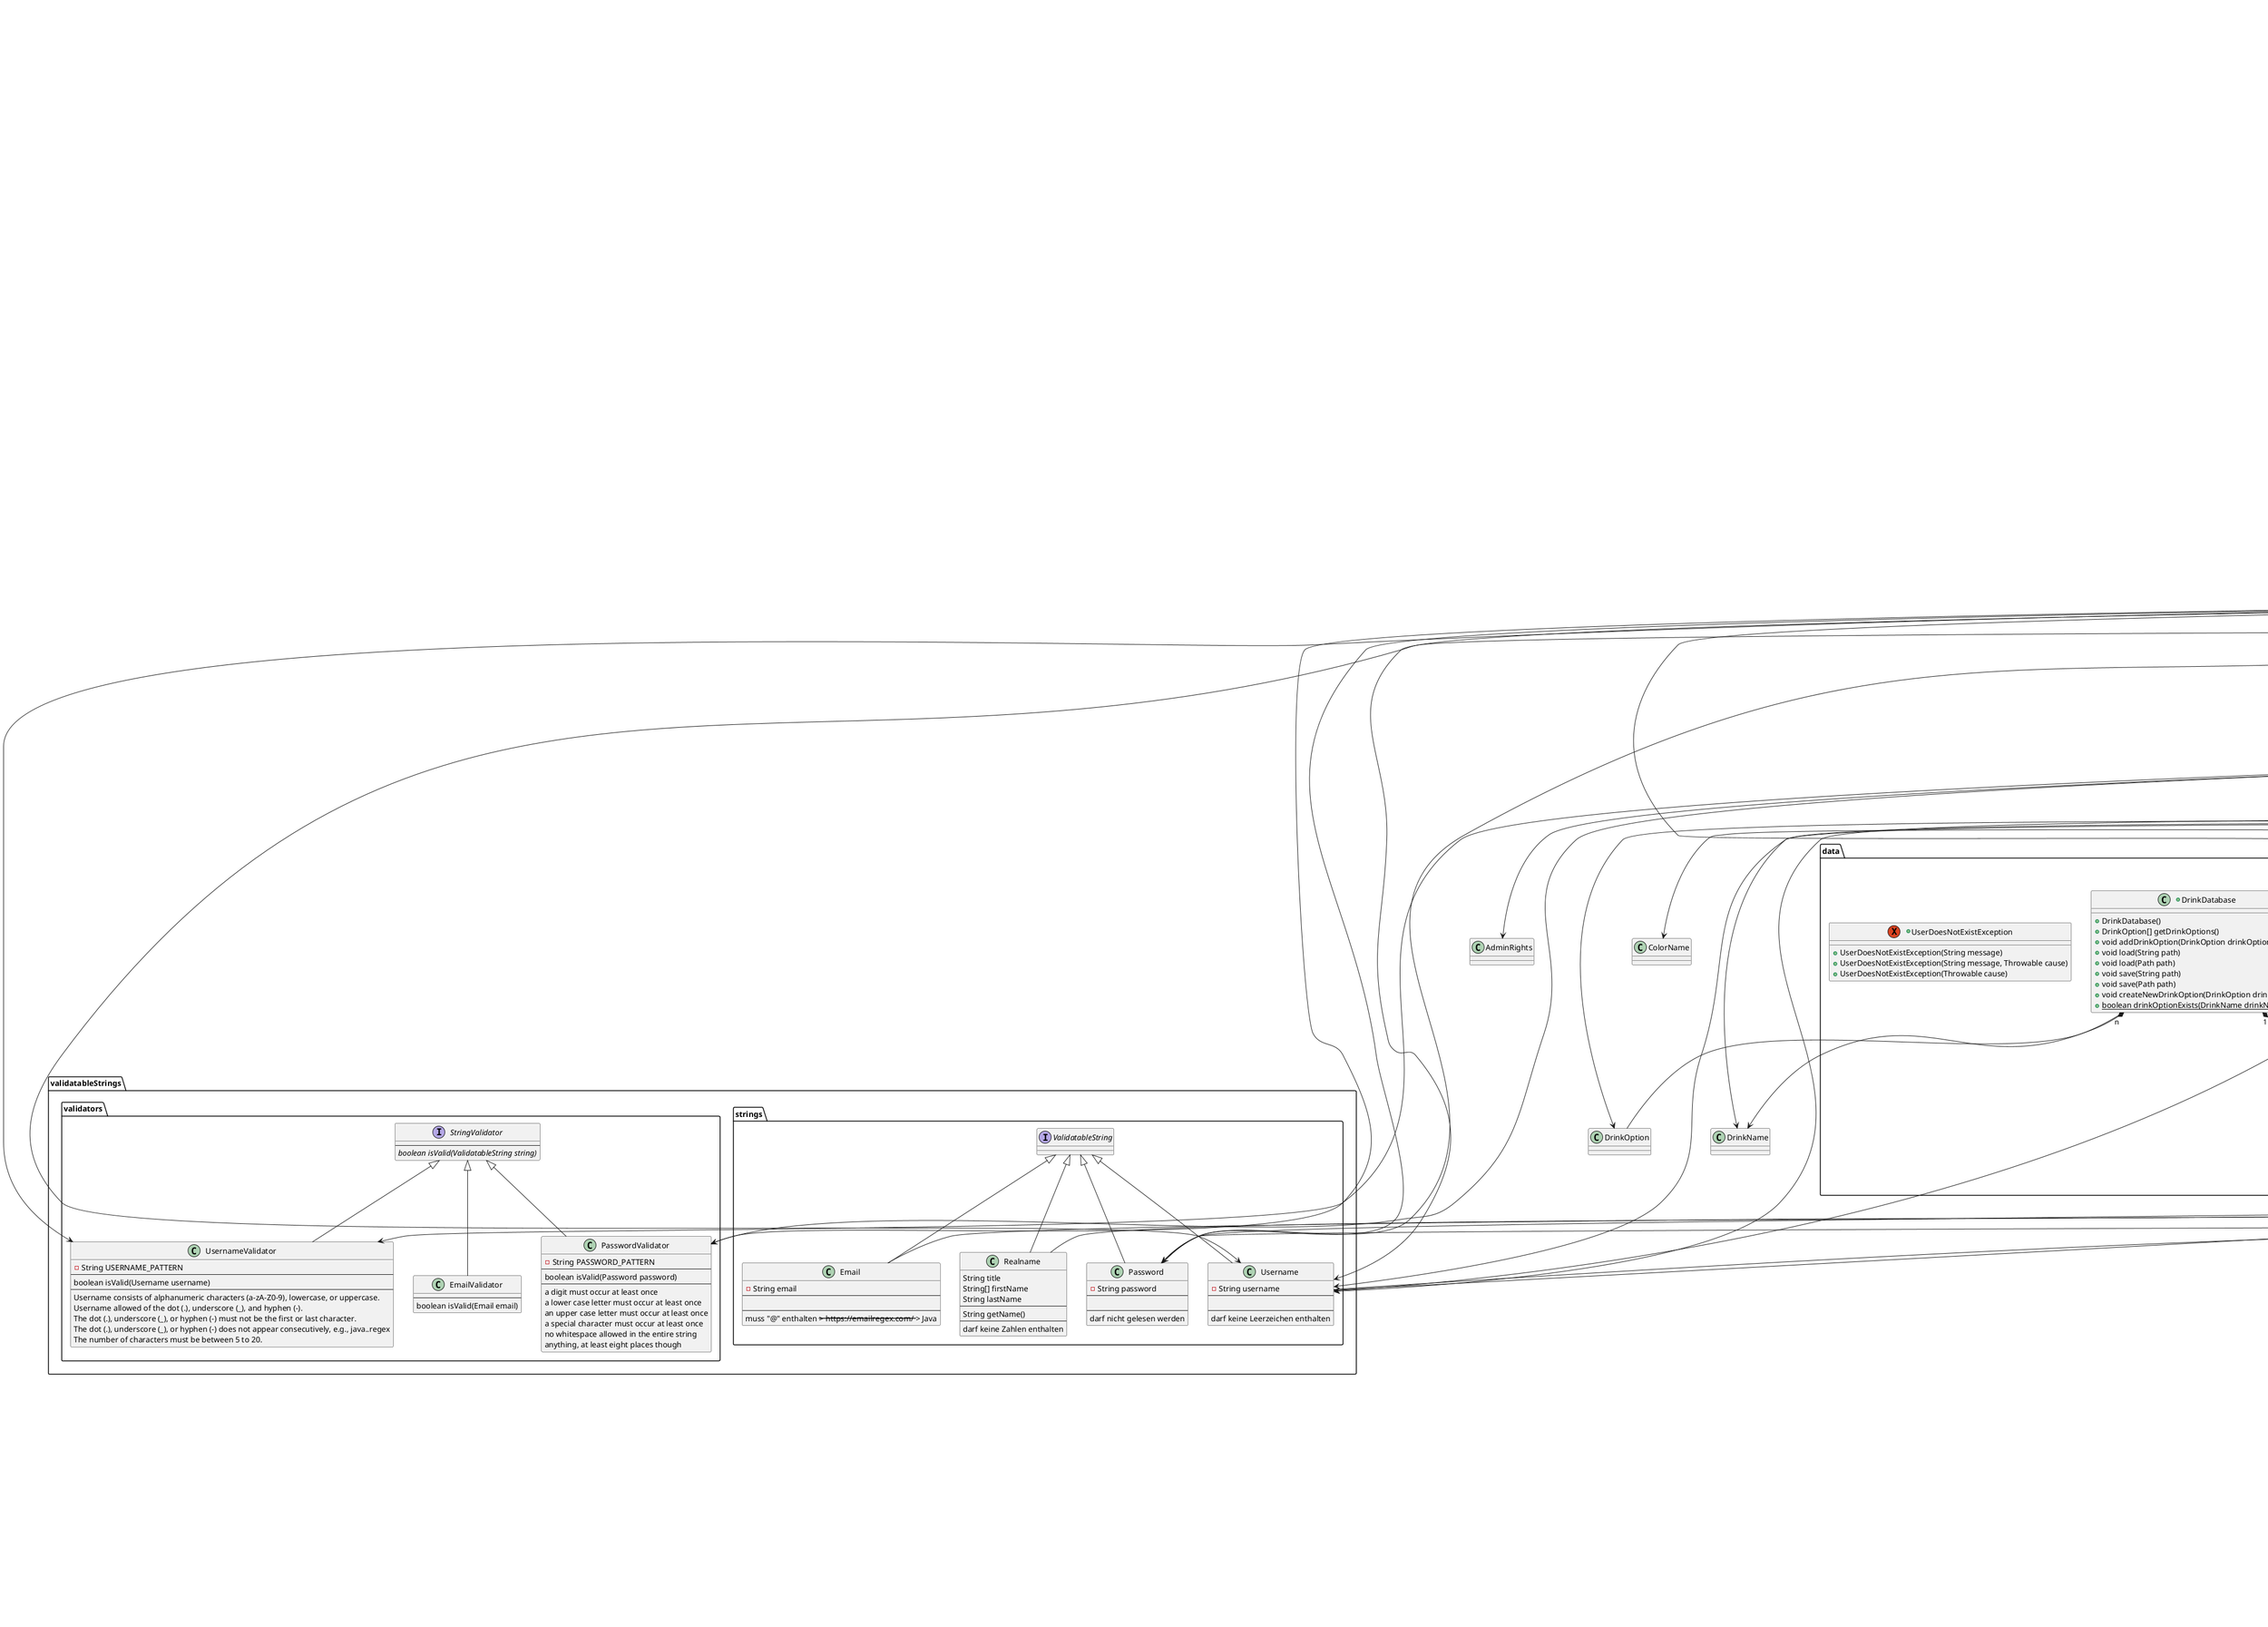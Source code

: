 @startuml uml
'!pragma layout smetana
/'
Ein paar Plantuml-Beispiele, die der UML Norm nach Wikipedia entsprechen :)
https://de.wikipedia.org/wiki/Klassendiagramm

# Relationen:

Dings <|-- Bumms
  Bumms implementiert das Interface Dings

Kunde <|.. Privatkunde
  Privatkunde spezialisiert Kunde

User *-- Right
  Komposition: Right existiert nicht ohne User. User hat beliebig viele Rights

User o-- Right
  Aggregation: Right existiert auch ohne User. User hat beliebig viele Rights

# Klassenattribute:

-String name
  private String name
+String name
  public String name
#String name
  protected String name
~String name
  package String name
'/

package banking {
    +class Account {
        +Account(Username username)
        +Username GetUsername()
        +Money getBalance()
        +void deposit(Money amount)
        +Money charge(Money amount)
        +boolean isEmpty()
        +boolean equals(Object o)
    }

    +exception AccountDoesNotExistException {
        +AccountDoesNotExistException(String message)
    }

    +exception NotEnoughMoneyException {
        +NotEnoughMoneyException(String message)
    }
} /' end package: banking '/

package data {
    package numbers {
        +class Money {
            + Money()
            + Money(String amount)
            + Money(BigDecimal amount)
            + BidDecimal getAmount()
            + Money add(Money money)
            + Money subtract(Money money)
            + Money multiply(Money money)
            + String toString()
            + boolean equals(Object o)
        }
    } /'end package: data.numbers '/

    +class AccountDatabase {
        + AccountDatabase()
        + Account[] getAccounts()
        + void createAccount(User user)
        + Account getAccountOfUser(User user)
        + boolean checkIfAccountBalanceIsZero(User user)
        + void removeAccount(User user)
        + void load(String path)
        + void load(Path path)
        + void save(String path)
        + void save(Path path)
    }

    +class DrinkDatabase {
        + DrinkDatabase()
        + DrinkOption[] getDrinkOptions()
        + void addDrinkOption(DrinkOption drinkOption)
        + void load(String path)
        + void load(Path path)
        + void save(String path)
        + void save(Path path)
        + void createNewDrinkOption(DrinkOption drinkOption)
        + {static} boolean drinkOptionExists(DrinkName drinkName)
    }

    +class Savable<T> {
        + Savable(T t)
        + T get()
        + void load(String path, TypeToken<T> typeToken)
        + void load(Path path, TypeToken<T> typeToken)
        + void save(String path)
        + void save(Path path)
    }

    +class UserDatabase {
        + UserDatabase()
        + User[] getUsers()
        + User getUser(Username username)
        + void addUser(User user)
        + void removeUser(User user)
        + void deleteUser(User user)
        + void registerNewUser(User user)
        + boolean updateUser(User updatedUser)
        + boolean userExists(Username username)
        + void load(String path)
        + void load(Path path)
        + void save(String path)
        + void save(Path path)
    }

    +exception UserDoesNotExistException {
        + UserDoesNotExistException(String message)
        + UserDoesNotExistException(String message, Throwable cause)
        + UserDoesNotExistException(Throwable cause)
    }
} /' end package: data '/

package io {
    package input {
        package result {
            +class Result<T> {
                + {static} Result<T> some(T value)
                + {static} Result<T> none()
                + {static} Result<T> help()
                + T getValue()
                + boolean hasValue()
                + boolean isNone()
                + boolean isHelp()
                + boolean isAbort()
            }

            enum ResultState {
                Value
                Abort
                Help
            }
        } /' end package: io.input.result '/

        +class BooleanInput extends Input<Boolean> {
            + BooleanInput(String prompt)
            Result<Boolean> getResult(String input)
        }

        +class FloatInput extends Input<Float> {
            + FloatInput(String prompt)
            Result<Float> getResult(String input)
        }

        abstract class Input<T> {
            # Input()
            # Input(String prompt)
            # Input(InputReader reader, OutputWriter writer, String prompt)
            + void setReader(Reader reader)
            + void setWriter(Writer writer)
            # String readInput()
            # boolean isHelp(String str)
            # void print(String str)
            # void println(String str)
            # Result<T> prompt()
            {abstract} Result<T> getResult(String input)
        }

        +class NumberInput extends Input<Integer> {
            + NumberInput(String prompt)
            + NumberInput(String prompt, int minValue, int maxValue)
            Result<Integer> getResult(String input)
        }

        +class StringInput extends Input<String> {
            + StringInput(String prompt)
            Result<String> getResult(String input)
        }
    } /' end package: io.input '/

    package interactions {
        package event {
            +class InteractionEventSource<T> {
                + InteractionEventSource()
                + void onSuccess(Consumer<T> onSuccess)
                # void success(T t)
                + void onFailure(Consumer<Void> onFailure)
                # void failure()
            }
        } /' end: io.interactions.event '/

        +class AddRightsInteraction extends Interaction<User> {
            + AddRightsInteraction(UserDatabase userDatabase)
            String usage()
            + void execute()
        }

        +class ChangePasswordInteraction extends Interaction<User> {
            + ChangePasswordInteraction(User user, UserDatabase userDatabase)
            String usage()
            + void execute()
        }

        +class CheckBalanceInteraction extends Interaction<Money> {
            + CheckBalanceInteraction(Account account)
            String usage()
            # void execute()
        }

        +class CreateDrinkOptionInteraction extends Interaction<DrinkOption> {
            + class CreateDrinkOptionInteraction(ThirstyCalc thirstyCalc)
            String usage()
            # void execute()
        }

        +class CreateUserInteraction extends Interaction<User> {
            + CreateUserInteraction(UserDatabase userDatabase)
            String usage()
            + void execute()
        }

        +class DeleteUserInteraction extends Interaction<User> {
            + DeleteUserInteraction(UserDatabase userDatabase, AccountDatabase accountDatabase, ThirstyCalc thirstyCalc)
            String usage()
            + void execute()
        }

        +class ExitInteraction extends Interaction<Void> {
            String usage()
            # void execute()
        }

        +abstract class Interaction<T> extends InteractionEventSource<T> {
            {static} String DEFAULT_PROMPT
            + Interaction()
            + void explain()
            {abstract} String usage()
            + void run()
            # {abstract} void execute()
            # void stop()
        }

        +class LoggedInUserInteractionFactory {
            +LoggedInUserInteractionFactory(ThirstyCalc thirstyCalc)
            +Interaction<?> build()
        }

        +class LoginInteraction extends Interaction<User> {
            + LoginInteraction(UserDatabase userDatabase)
            String usage()
            + void execute()
        }

        +class LogoutInteraction extends Interaction<Void> {
            String usage()
            + void execute()
        }

        +class MainInteraction extends MenuInteraction {
            +MainInteraction(ThirstyCalc thirstyCalc)
        }

        +class MenuInteraction extends Interaction<Void> {
            + MenuInteraction()
            String usage()
            + void execute()
            + void addInteraction(String key, String description, Interaction<?> interaction)
        }

        +class RegisterUserInteraction extends Interaction<User> {
            + RegisterUserInteraction(UserDatabase userDatabase)
            String usage()
            + void execute()
        }

        +class SelectInteraction extends Interaction<String> {
            + SelectInteraction()
            + SelectInteraction(Map<String, String> options)
            + SelectInteraction(Map<String, String> options, String prompt)
            + void pushOption(String option)
            + void addOption(String key, String option)
            String usage()
            + void execute()
        }

        +class StringInputInteraction extends Interaction<String> {
            + StringInputInteraction(String msg)
            + StringInputInteraction(String msg, String prompt)
            String usage()
            + void execute()
        }
    } /' end package: io.interactions '/

    package reader {
        +interface Reader {
            String readLine()
        }

        +class InputReader implements Reader {
            + InputReader()
            + InputReader(InputStream stream)
            + String readLine()
        }
    } /' end package: io.reader '/

    package writer {
        +interface Writer {
            void writeLine(String line)
            void write(String str)
        }

        +class OutputWriter implements Writer {
            + OutputWriter()
            + OutputWriter(PrintStream out)
            + void writeLine(String line)
            + void write(String str)
        }
    } /' end package: io.writer '/
} /' end package: io '/

package logging {
    package logwriter {
        +class FileLogWriter implements LogWriter {
            + FileLogWriter(File file)
            + void write(String message)
        }

        +interface LogWriter {
            void write(String message)
        }

        +class PrintStreamLogWriter implements LogWriter {
            + PrintStreamLogWriter(PrintStream printStream)
            + void write(String message)
        }
    } /' end package: logwriter '/

    +class ClassLogger implements Logger {
        + ClassLogger(Class clazz, Logger logger)
        + void log(String message)
        + Logger getInnerLogger()
    }

    +interface Logger {
        void log(String message)
        Logger getInnerLogger()
    }

    +class LoggerFactory {
        + LoggerFactory()
        + LoggerFactory(LogWriter logWriter)
        + LoggerFactory(Logger logger)
        + LoggerFactory addUserLogger(User user)
        + LoggerFactory addTimeLogger()
        + LoggerFactory addClassLogger(Class clazz)
        + Logger build()
        + Logger defaultUserLogger(User user)
        + Logger defaultTimeLogger()
    }

    +class LogWriterLoggerAdapter implements Logger {
        + LogWriterLoggerAdapter(LogWriter logWriter)
        + void log(String message)
        + Logger getInnerLogger()
    }

    class TimeLogger implements Logger {
        + TimeLogger(Logger logger)
        + void setTimeOnce(LocalDateTime time)
        + void log(String message)
        + Logger getInnerLogger()
    }

    class UserLogger implements Logger {
        + UserLogger(User user, Logger logger)
        + void setUser(User user)
        + void log(String message)
        + Logger getInnerLogger()
    }
} /' end package: logging '/

/'##########################################################################'/

package rights {
  interface Right {
  }

  class SelfServiceRight {
    boolean darfSichSelbstAbrechnenUSERRIGHTS
  }

  class OtherServiceRight {
    boolean darfAndereAbrechnenABRECHNERRIGHTS
    ---
    kann Abrechnungen durchführen (Einen/Mehrere andere/n User belasten)
  }

  class AdministrativeRight {
    boolean darfAdminSachenMachenADMINRIGHTS
    ---
    kann sich einloggen
    kann User anlegen
    kann User löschen
    kann User bearbeiten
    kann Abrechner anlegen
    kann Abrechner löschen
    kann Abrechner bearbeiten
  }

  Right <|.. SelfServiceRight
  Right <|.. OtherServiceRight
  Right <|.. AdministrativeRight
} /' end package: rights '/

package validatableStrings {
  package strings {
    interface ValidatableString {
    }

    class Username {
      -String username
    ---

    ---
      darf keine Leerzeichen enthalten
    }

    class Password {
      -String password
    ---

    ---
    darf nicht gelesen werden
    }

    class Email {
      -String email
    ---

    ---
    muss "@" enthalten --> https://emailregex.com/ --> Java
    }

    class Realname {
      String title
      String[] firstName
      String lastName
      ---
      String getName()
      ---
      darf keine Zahlen enthalten
    }

    ValidatableString <|-- Username
    ValidatableString <|-- Password
    ValidatableString <|-- Email
    ValidatableString <|-- Realname
  } /' end package: validatableStrings.strings '/

  package validators {
    interface StringValidator {
      ---
      {abstract} boolean isValid(ValidatableString string)
    }

    class PasswordValidator {
      -String PASSWORD_PATTERN
      ---
      boolean isValid(Password password)
      ---
      a digit must occur at least once
      a lower case letter must occur at least once
      an upper case letter must occur at least once
      a special character must occur at least once
      no whitespace allowed in the entire string
      anything, at least eight places though
    }


    class UsernameValidator {
      -String USERNAME_PATTERN
      ---
      boolean isValid(Username username)
      ---
      Username consists of alphanumeric characters (a-zA-Z0-9), lowercase, or uppercase.
      Username allowed of the dot (.), underscore (_), and hyphen (-).
      The dot (.), underscore (_), or hyphen (-) must not be the first or last character.
      The dot (.), underscore (_), or hyphen (-) does not appear consecutively, e.g., java..regex
      The number of characters must be between 5 to 20.
    }

    class EmailValidator {
      ---
      boolean isValid(Email email)
    }

    StringValidator <|-- PasswordValidator
    StringValidator <|-- UsernameValidator
    StringValidator <|-- EmailValidator

    ' StringValidator *-- ValidatableString
  } /' end package: validatableStrings.validators '/

  ' EmailValidator *-- Email
  ' UsernameValidator *-- Username
  ' PasswordValidator *-- Password
} /' end package: validatableStrings '/

package user {
  class User {
    ' Realname realname
    ' Username Username
    ' Password password
    ' Email email
    ' Account konto
    ' Right[] rights
    ---

    ---
    kann sich einloggen
    lesender Zugriff auf eigenen Kontostand
    kann Geld auf das Konto aufladen
    kann sich selbst belasten
  }
} /' end package: user '/

class ThirstyCalc {
  ' -User[] benutzer
  ' -Category[] categories
---
'  void abrechnen(Abrechnung abrechnung)
'  void getränkeklasseHinzufügen(Getränkeklasse getränkeklasse) # darf nur admin
'  void geldEinzahlen(User benutzer, Betrag betrag)
'  void benutzerAnlegen(User benutzer)
'  Abrechnung erstelleAbrechnung(User benutzer, Position[] positionen)
    ThirstyCalc()
    void login(String eingabe)
    void logout()
    void greet()
    User getUser()
    UserDatabase getUserDatabase()
}

User "n" *-- Right
User "1" o-- Username
User "1" o-- Password
User "1" o-- Email
User "1" o-- Account
User "1" o-- Realname

ThirstyCalc *-- Invoice
ThirstyCalc "n" *-- User
ThirstyCalc "n" *-- Category
ThirstyCalc "1" *-- UserDatabase
ThirstyCalc "1" *-- Logger
ThirstyCalc --> LoggerFactory
MainInteraction "1" o-- ThirstyCalc

/'##########################################################################'/

Account "1" o-- Username
Account "1" *-- Money
Account --> NotEnoughMoneyException /' usage? '/

AccountDatabase "n" *-- Account
AccountDatabase --> User /' usage? '/
AccountDatabase "1" *-- Savable
DrinkDatabase "n" *-- DrinkOption
DrinkDatabase --> DrinkName /' usage? '/
DrinkDatabase "1" *-- Savable
UserDatabase "n" *-- User
UserDatabase --> Username /' usage? '/
UserDatabase "1" *-- Savable

Result "1" *-- ResultState
BooleanInput --> Result /' usage? '/
FloatInput --> Result /' usage? '/
Input  --> Result /' usage? '/
Input "1" o-- Reader
Input "1" o-- Writer
NumberInput --> Result /' usage? '/
StringInput --> Result /' usage? '/

' InteractionEventSource "n" o-- Consumer : onSuccessConsumers
InteractionEventSource "n" o-- Consumer : onFailureConsumers

AddRightsInteraction "2" *-- StringInput
AddRightsInteraction "1" o-- UserDatabase
AddRightsInteraction --> Username /' usage? '/
AddRightsInteraction --> Right /' usage? '/
ChangePasswordInteraction "3" *-- StringInput
ChangePasswordInteraction "1" o-- User
ChangePasswordInteraction "1" o-- UserDatabase
ChangePasswordInteraction --> Password
CheckBalanceInteraction "1" o-- Account
CreateDrinkOptionInteraction "2" *-- StringInput
CreateDrinkOptionInteraction "1" o-- ThirstyCalc
CreateDrinkOptionInteraction --> DrinkName /' usage? '/
CreateDrinkOptionInteraction --> DrinkOption /' usage? '/
CreateDrinkOptionInteraction --> ColorName /' usage? '/
CreateUserInteraction "3" *-- StringInput
CreateUserInteraction "1" *-- BooleanInput
CreateUserInteraction "1" o-- UserDatabase
CreateUserInteraction --> UsernameValidator
CreateUserInteraction --> PasswordValidator
CreateUserInteraction --> User /' usage? '/
CreateUserInteraction --> AdminRights /' usage? '/
DeleteUserInteraction "2" *-- StringInput
DeleteUserInteraction "1" o-- UserDatabase
DeleteUserInteraction "1" o-- AccountDatabase
DeleteUserInteraction "1" o-- ThirstyCalc
DeleteUserInteraction --> Username /' usage? '/
DeleteUserInteraction --> User /' usage? '/
LoggedInUserInteractionFactory "1" o-- ThirstyCalc
LoggedInUserInteractionFactory "1" *-- MenuInteraction
LoggedInUserInteractionFactory --> LogoutInteraction /' usage? '/
LoggedInUserInteractionFactory --> ChangePasswordInteraction /' usage? '/
LoggedInUserInteractionFactory --> CheckBalanceInteraction /' usage? '/
LoggedInUserInteractionFactory --> CreateUserInteraction /' usage? '/
LoggedInUserInteractionFactory --> CreateDrinkOptionInteraction /' usage? '/
LoggedInUserInteractionFactory --> DeleteUserInteraction /' usage? '/
LoggedInUserInteractionFactory --> AddRightsInteraction /' usage? '/
LoginInteraction "2" *-- StringInput
LoginInteraction "1" o-- UserDatabase
LoginInteraction --> Username /' usage? '/
LoginInteraction --> User /' usage? '/
LoginInteraction --> Password /' usage? '/
LoginInteraction --> PasswordManagementException /' usage? '/
MainInteraction "1" o-- ThirstyCalc
MainInteraction --> ExitInteraction /' usage? '/
MainInteraction --> RegisterUserInteraction /' usage? '/
MainInteraction --> LoginInteraction /' usage? '/
MainInteraction --> LoggedInUserInteractionFactory /' usage? '/
MenuInteraction "n" o-- Interaction
MenuInteraction "1" *-- SelectInteraction
RegisterUserInteraction "3" *-- StringInput
RegisterUserInteraction "1" o-- UserDatabase
RegisterUserInteraction --> Username /' usage? '/
RegisterUserInteraction --> Password /' usage? '/
RegisterUserInteraction --> UsernameValidator /' usage? '/
RegisterUserInteraction --> PasswordValidator /' usage? '/
SelectInteraction "1" *-- StringInput
StringInputInteraction "1" *-- StringInput

ClassLogger "1" o-- Logger
LoggerFactory "1" o-- Logger
LoggerFactory --> LogWriter /' usage? '/
LoggerFactory --> ClassLogger
LoggerFactory --> UserLogger
LoggerFactory --> TimeLogger
LoggerFactory --> LogWriterLoggerAdapter
LoggerFactory --> PrintStreamLogWriter
LogWriterLoggerAdapter "1" o-- Logger
TimeLogger "1" o-- Logger
UserLogger "1" o-- Logger

@enduml